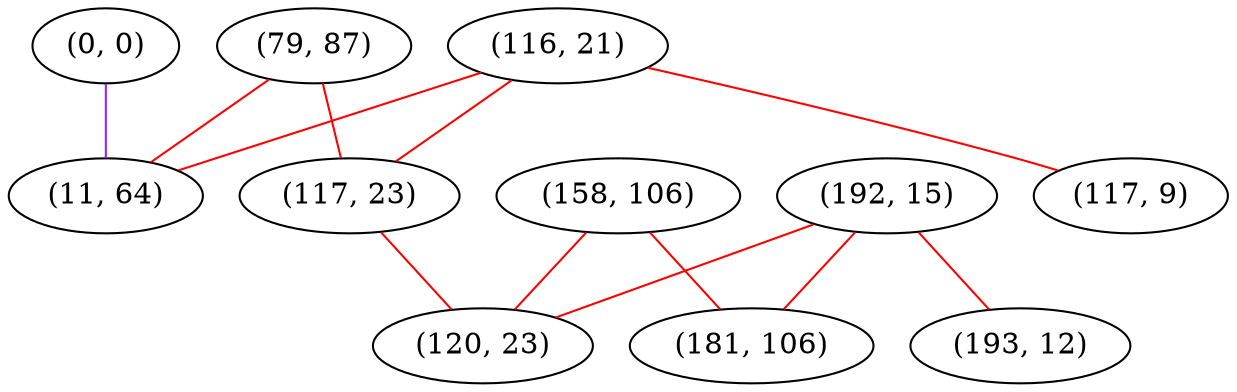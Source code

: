 graph "" {
"(0, 0)";
"(79, 87)";
"(192, 15)";
"(116, 21)";
"(117, 23)";
"(11, 64)";
"(117, 9)";
"(158, 106)";
"(181, 106)";
"(120, 23)";
"(193, 12)";
"(0, 0)" -- "(11, 64)"  [color=purple, key=0, weight=4];
"(79, 87)" -- "(11, 64)"  [color=red, key=0, weight=1];
"(79, 87)" -- "(117, 23)"  [color=red, key=0, weight=1];
"(192, 15)" -- "(181, 106)"  [color=red, key=0, weight=1];
"(192, 15)" -- "(193, 12)"  [color=red, key=0, weight=1];
"(192, 15)" -- "(120, 23)"  [color=red, key=0, weight=1];
"(116, 21)" -- "(11, 64)"  [color=red, key=0, weight=1];
"(116, 21)" -- "(117, 9)"  [color=red, key=0, weight=1];
"(116, 21)" -- "(117, 23)"  [color=red, key=0, weight=1];
"(117, 23)" -- "(120, 23)"  [color=red, key=0, weight=1];
"(158, 106)" -- "(181, 106)"  [color=red, key=0, weight=1];
"(158, 106)" -- "(120, 23)"  [color=red, key=0, weight=1];
}
